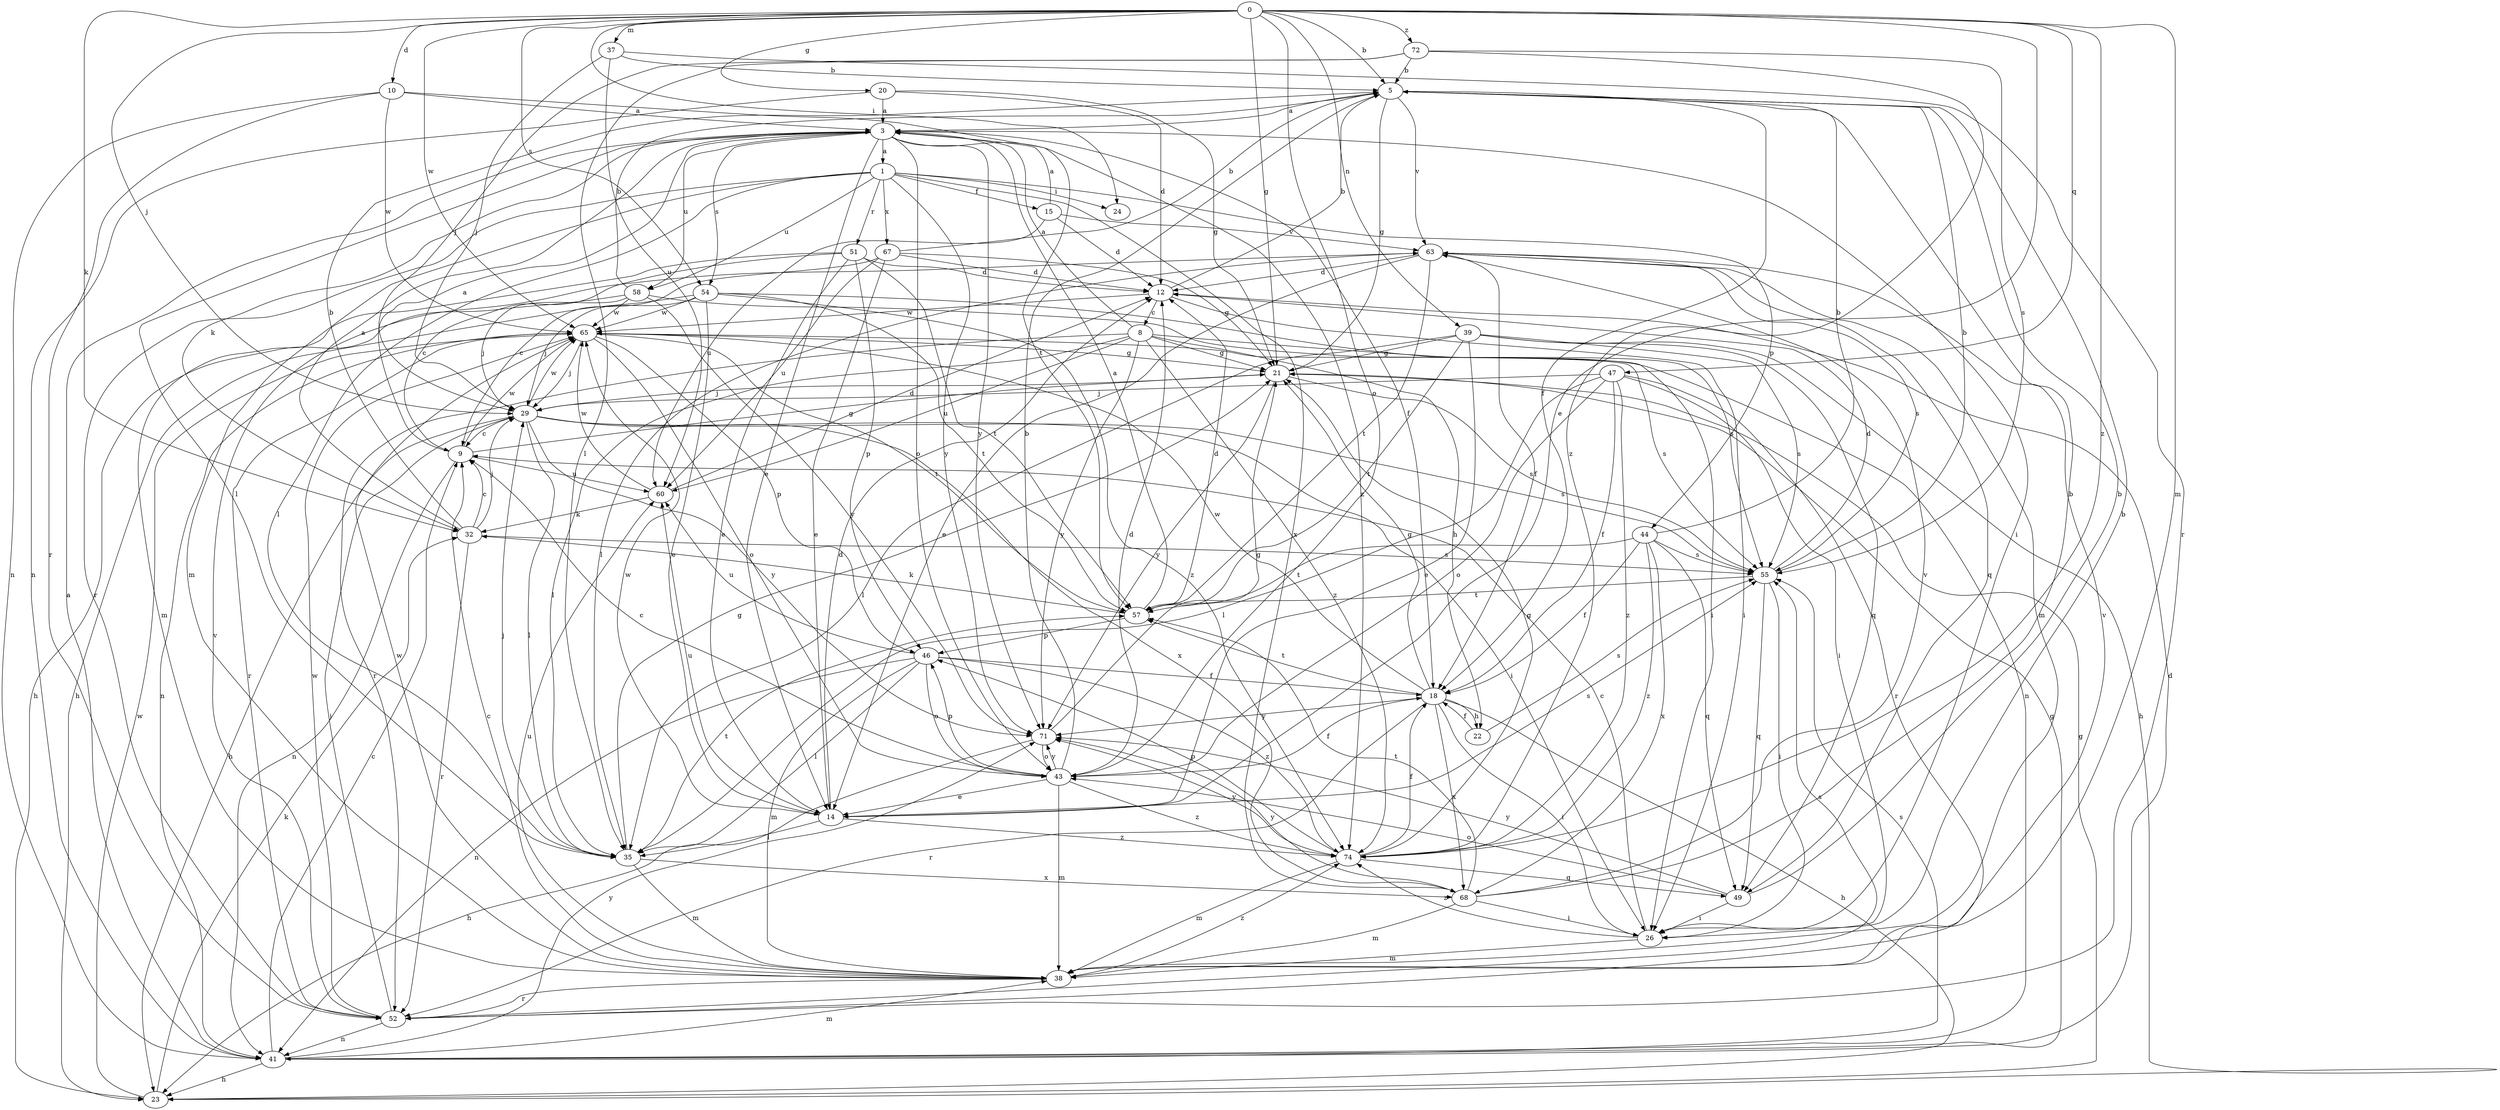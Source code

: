 strict digraph  {
0;
1;
3;
5;
8;
9;
10;
12;
14;
15;
18;
20;
21;
22;
23;
24;
26;
29;
32;
35;
37;
38;
39;
41;
43;
44;
46;
47;
49;
51;
52;
54;
55;
57;
58;
60;
63;
65;
67;
68;
71;
72;
74;
0 -> 5  [label=b];
0 -> 10  [label=d];
0 -> 14  [label=e];
0 -> 20  [label=g];
0 -> 21  [label=g];
0 -> 24  [label=i];
0 -> 29  [label=j];
0 -> 32  [label=k];
0 -> 37  [label=m];
0 -> 38  [label=m];
0 -> 39  [label=n];
0 -> 43  [label=o];
0 -> 47  [label=q];
0 -> 54  [label=s];
0 -> 65  [label=w];
0 -> 72  [label=z];
0 -> 74  [label=z];
1 -> 15  [label=f];
1 -> 24  [label=i];
1 -> 35  [label=l];
1 -> 38  [label=m];
1 -> 44  [label=p];
1 -> 51  [label=r];
1 -> 52  [label=r];
1 -> 58  [label=u];
1 -> 67  [label=x];
1 -> 68  [label=x];
1 -> 71  [label=y];
3 -> 1  [label=a];
3 -> 14  [label=e];
3 -> 18  [label=f];
3 -> 26  [label=i];
3 -> 32  [label=k];
3 -> 35  [label=l];
3 -> 43  [label=o];
3 -> 54  [label=s];
3 -> 58  [label=u];
3 -> 71  [label=y];
3 -> 74  [label=z];
5 -> 3  [label=a];
5 -> 18  [label=f];
5 -> 21  [label=g];
5 -> 63  [label=v];
8 -> 3  [label=a];
8 -> 21  [label=g];
8 -> 22  [label=h];
8 -> 35  [label=l];
8 -> 41  [label=n];
8 -> 52  [label=r];
8 -> 60  [label=u];
8 -> 71  [label=y];
8 -> 74  [label=z];
9 -> 3  [label=a];
9 -> 21  [label=g];
9 -> 41  [label=n];
9 -> 60  [label=u];
9 -> 65  [label=w];
10 -> 3  [label=a];
10 -> 41  [label=n];
10 -> 52  [label=r];
10 -> 57  [label=t];
10 -> 65  [label=w];
12 -> 5  [label=b];
12 -> 8  [label=c];
12 -> 26  [label=i];
12 -> 65  [label=w];
14 -> 12  [label=d];
14 -> 35  [label=l];
14 -> 55  [label=s];
14 -> 60  [label=u];
14 -> 65  [label=w];
14 -> 74  [label=z];
15 -> 3  [label=a];
15 -> 12  [label=d];
15 -> 60  [label=u];
15 -> 63  [label=v];
18 -> 21  [label=g];
18 -> 22  [label=h];
18 -> 23  [label=h];
18 -> 26  [label=i];
18 -> 52  [label=r];
18 -> 57  [label=t];
18 -> 65  [label=w];
18 -> 68  [label=x];
18 -> 71  [label=y];
20 -> 3  [label=a];
20 -> 12  [label=d];
20 -> 21  [label=g];
20 -> 41  [label=n];
21 -> 29  [label=j];
21 -> 55  [label=s];
21 -> 71  [label=y];
22 -> 18  [label=f];
22 -> 55  [label=s];
23 -> 21  [label=g];
23 -> 32  [label=k];
23 -> 65  [label=w];
26 -> 5  [label=b];
26 -> 9  [label=c];
26 -> 38  [label=m];
26 -> 74  [label=z];
29 -> 9  [label=c];
29 -> 23  [label=h];
29 -> 26  [label=i];
29 -> 35  [label=l];
29 -> 55  [label=s];
29 -> 65  [label=w];
29 -> 68  [label=x];
29 -> 71  [label=y];
32 -> 3  [label=a];
32 -> 5  [label=b];
32 -> 9  [label=c];
32 -> 29  [label=j];
32 -> 52  [label=r];
32 -> 55  [label=s];
35 -> 21  [label=g];
35 -> 29  [label=j];
35 -> 38  [label=m];
35 -> 57  [label=t];
35 -> 68  [label=x];
37 -> 5  [label=b];
37 -> 29  [label=j];
37 -> 52  [label=r];
37 -> 60  [label=u];
38 -> 9  [label=c];
38 -> 52  [label=r];
38 -> 60  [label=u];
38 -> 63  [label=v];
38 -> 65  [label=w];
38 -> 74  [label=z];
39 -> 14  [label=e];
39 -> 21  [label=g];
39 -> 23  [label=h];
39 -> 35  [label=l];
39 -> 49  [label=q];
39 -> 55  [label=s];
39 -> 57  [label=t];
41 -> 3  [label=a];
41 -> 9  [label=c];
41 -> 12  [label=d];
41 -> 21  [label=g];
41 -> 23  [label=h];
41 -> 38  [label=m];
41 -> 55  [label=s];
41 -> 71  [label=y];
43 -> 5  [label=b];
43 -> 9  [label=c];
43 -> 12  [label=d];
43 -> 14  [label=e];
43 -> 18  [label=f];
43 -> 38  [label=m];
43 -> 46  [label=p];
43 -> 71  [label=y];
43 -> 74  [label=z];
44 -> 5  [label=b];
44 -> 18  [label=f];
44 -> 49  [label=q];
44 -> 55  [label=s];
44 -> 57  [label=t];
44 -> 68  [label=x];
44 -> 74  [label=z];
46 -> 18  [label=f];
46 -> 35  [label=l];
46 -> 38  [label=m];
46 -> 41  [label=n];
46 -> 43  [label=o];
46 -> 60  [label=u];
46 -> 74  [label=z];
47 -> 18  [label=f];
47 -> 26  [label=i];
47 -> 29  [label=j];
47 -> 35  [label=l];
47 -> 43  [label=o];
47 -> 52  [label=r];
47 -> 74  [label=z];
49 -> 5  [label=b];
49 -> 26  [label=i];
49 -> 43  [label=o];
49 -> 71  [label=y];
51 -> 9  [label=c];
51 -> 12  [label=d];
51 -> 14  [label=e];
51 -> 38  [label=m];
51 -> 46  [label=p];
51 -> 57  [label=t];
52 -> 29  [label=j];
52 -> 41  [label=n];
52 -> 55  [label=s];
52 -> 63  [label=v];
52 -> 65  [label=w];
54 -> 14  [label=e];
54 -> 23  [label=h];
54 -> 29  [label=j];
54 -> 55  [label=s];
54 -> 57  [label=t];
54 -> 65  [label=w];
54 -> 74  [label=z];
55 -> 5  [label=b];
55 -> 12  [label=d];
55 -> 26  [label=i];
55 -> 49  [label=q];
55 -> 57  [label=t];
57 -> 3  [label=a];
57 -> 12  [label=d];
57 -> 32  [label=k];
57 -> 46  [label=p];
58 -> 5  [label=b];
58 -> 23  [label=h];
58 -> 26  [label=i];
58 -> 29  [label=j];
58 -> 65  [label=w];
58 -> 71  [label=y];
60 -> 12  [label=d];
60 -> 32  [label=k];
60 -> 65  [label=w];
63 -> 12  [label=d];
63 -> 14  [label=e];
63 -> 18  [label=f];
63 -> 35  [label=l];
63 -> 38  [label=m];
63 -> 49  [label=q];
63 -> 55  [label=s];
63 -> 57  [label=t];
65 -> 21  [label=g];
65 -> 29  [label=j];
65 -> 41  [label=n];
65 -> 43  [label=o];
65 -> 46  [label=p];
65 -> 52  [label=r];
65 -> 55  [label=s];
65 -> 57  [label=t];
67 -> 5  [label=b];
67 -> 9  [label=c];
67 -> 12  [label=d];
67 -> 14  [label=e];
67 -> 21  [label=g];
67 -> 60  [label=u];
68 -> 5  [label=b];
68 -> 26  [label=i];
68 -> 38  [label=m];
68 -> 57  [label=t];
68 -> 63  [label=v];
68 -> 71  [label=y];
71 -> 21  [label=g];
71 -> 23  [label=h];
71 -> 43  [label=o];
72 -> 5  [label=b];
72 -> 29  [label=j];
72 -> 35  [label=l];
72 -> 55  [label=s];
72 -> 74  [label=z];
74 -> 18  [label=f];
74 -> 21  [label=g];
74 -> 38  [label=m];
74 -> 46  [label=p];
74 -> 49  [label=q];
74 -> 71  [label=y];
}
